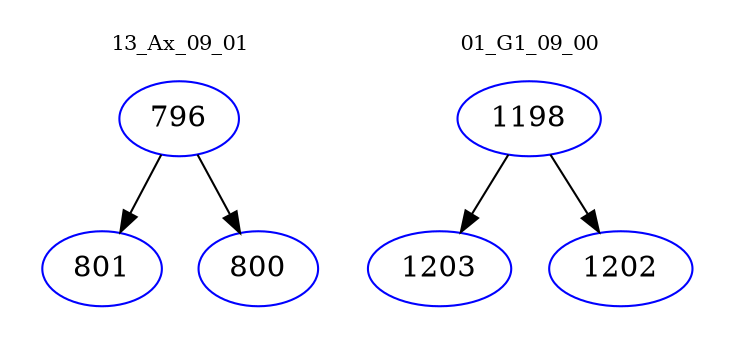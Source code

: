 digraph{
subgraph cluster_0 {
color = white
label = "13_Ax_09_01";
fontsize=10;
T0_796 [label="796", color="blue"]
T0_796 -> T0_801 [color="black"]
T0_801 [label="801", color="blue"]
T0_796 -> T0_800 [color="black"]
T0_800 [label="800", color="blue"]
}
subgraph cluster_1 {
color = white
label = "01_G1_09_00";
fontsize=10;
T1_1198 [label="1198", color="blue"]
T1_1198 -> T1_1203 [color="black"]
T1_1203 [label="1203", color="blue"]
T1_1198 -> T1_1202 [color="black"]
T1_1202 [label="1202", color="blue"]
}
}
